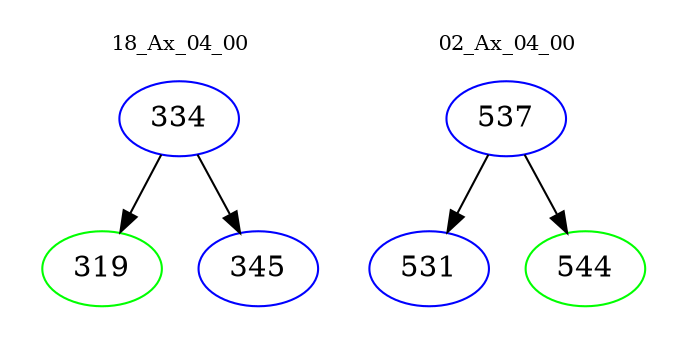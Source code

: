 digraph{
subgraph cluster_0 {
color = white
label = "18_Ax_04_00";
fontsize=10;
T0_334 [label="334", color="blue"]
T0_334 -> T0_319 [color="black"]
T0_319 [label="319", color="green"]
T0_334 -> T0_345 [color="black"]
T0_345 [label="345", color="blue"]
}
subgraph cluster_1 {
color = white
label = "02_Ax_04_00";
fontsize=10;
T1_537 [label="537", color="blue"]
T1_537 -> T1_531 [color="black"]
T1_531 [label="531", color="blue"]
T1_537 -> T1_544 [color="black"]
T1_544 [label="544", color="green"]
}
}
